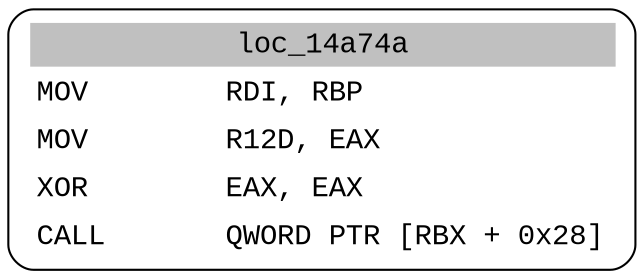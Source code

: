 digraph asm_graph {
1941 [
shape="Mrecord" fontname="Courier New"label =<<table border="0" cellborder="0" cellpadding="3"><tr><td align="center" colspan="2" bgcolor="grey">loc_14a74a</td></tr><tr><td align="left">MOV        RDI, RBP</td></tr><tr><td align="left">MOV        R12D, EAX</td></tr><tr><td align="left">XOR        EAX, EAX</td></tr><tr><td align="left">CALL       QWORD PTR [RBX + 0x28]</td></tr></table>> ];
}